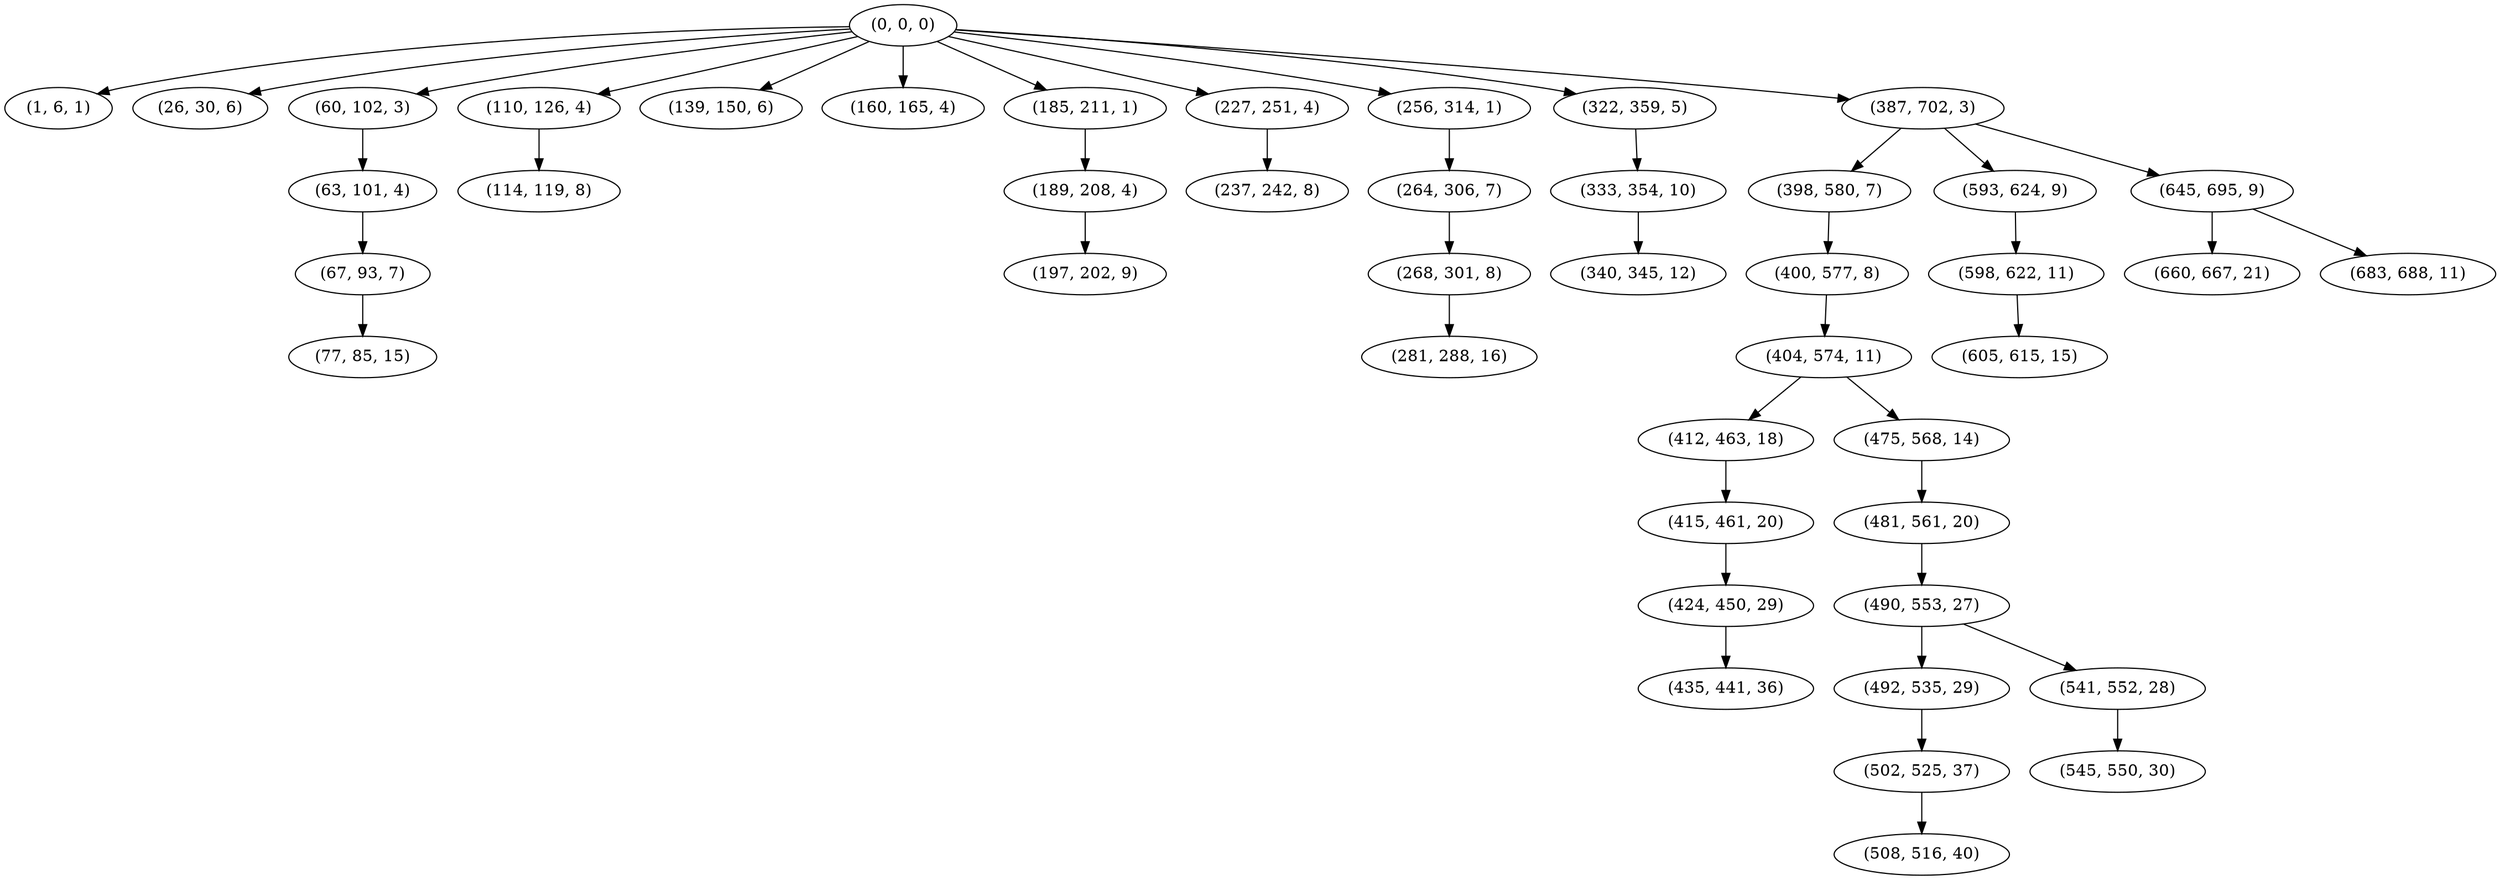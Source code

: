 digraph tree {
    "(0, 0, 0)";
    "(1, 6, 1)";
    "(26, 30, 6)";
    "(60, 102, 3)";
    "(63, 101, 4)";
    "(67, 93, 7)";
    "(77, 85, 15)";
    "(110, 126, 4)";
    "(114, 119, 8)";
    "(139, 150, 6)";
    "(160, 165, 4)";
    "(185, 211, 1)";
    "(189, 208, 4)";
    "(197, 202, 9)";
    "(227, 251, 4)";
    "(237, 242, 8)";
    "(256, 314, 1)";
    "(264, 306, 7)";
    "(268, 301, 8)";
    "(281, 288, 16)";
    "(322, 359, 5)";
    "(333, 354, 10)";
    "(340, 345, 12)";
    "(387, 702, 3)";
    "(398, 580, 7)";
    "(400, 577, 8)";
    "(404, 574, 11)";
    "(412, 463, 18)";
    "(415, 461, 20)";
    "(424, 450, 29)";
    "(435, 441, 36)";
    "(475, 568, 14)";
    "(481, 561, 20)";
    "(490, 553, 27)";
    "(492, 535, 29)";
    "(502, 525, 37)";
    "(508, 516, 40)";
    "(541, 552, 28)";
    "(545, 550, 30)";
    "(593, 624, 9)";
    "(598, 622, 11)";
    "(605, 615, 15)";
    "(645, 695, 9)";
    "(660, 667, 21)";
    "(683, 688, 11)";
    "(0, 0, 0)" -> "(1, 6, 1)";
    "(0, 0, 0)" -> "(26, 30, 6)";
    "(0, 0, 0)" -> "(60, 102, 3)";
    "(0, 0, 0)" -> "(110, 126, 4)";
    "(0, 0, 0)" -> "(139, 150, 6)";
    "(0, 0, 0)" -> "(160, 165, 4)";
    "(0, 0, 0)" -> "(185, 211, 1)";
    "(0, 0, 0)" -> "(227, 251, 4)";
    "(0, 0, 0)" -> "(256, 314, 1)";
    "(0, 0, 0)" -> "(322, 359, 5)";
    "(0, 0, 0)" -> "(387, 702, 3)";
    "(60, 102, 3)" -> "(63, 101, 4)";
    "(63, 101, 4)" -> "(67, 93, 7)";
    "(67, 93, 7)" -> "(77, 85, 15)";
    "(110, 126, 4)" -> "(114, 119, 8)";
    "(185, 211, 1)" -> "(189, 208, 4)";
    "(189, 208, 4)" -> "(197, 202, 9)";
    "(227, 251, 4)" -> "(237, 242, 8)";
    "(256, 314, 1)" -> "(264, 306, 7)";
    "(264, 306, 7)" -> "(268, 301, 8)";
    "(268, 301, 8)" -> "(281, 288, 16)";
    "(322, 359, 5)" -> "(333, 354, 10)";
    "(333, 354, 10)" -> "(340, 345, 12)";
    "(387, 702, 3)" -> "(398, 580, 7)";
    "(387, 702, 3)" -> "(593, 624, 9)";
    "(387, 702, 3)" -> "(645, 695, 9)";
    "(398, 580, 7)" -> "(400, 577, 8)";
    "(400, 577, 8)" -> "(404, 574, 11)";
    "(404, 574, 11)" -> "(412, 463, 18)";
    "(404, 574, 11)" -> "(475, 568, 14)";
    "(412, 463, 18)" -> "(415, 461, 20)";
    "(415, 461, 20)" -> "(424, 450, 29)";
    "(424, 450, 29)" -> "(435, 441, 36)";
    "(475, 568, 14)" -> "(481, 561, 20)";
    "(481, 561, 20)" -> "(490, 553, 27)";
    "(490, 553, 27)" -> "(492, 535, 29)";
    "(490, 553, 27)" -> "(541, 552, 28)";
    "(492, 535, 29)" -> "(502, 525, 37)";
    "(502, 525, 37)" -> "(508, 516, 40)";
    "(541, 552, 28)" -> "(545, 550, 30)";
    "(593, 624, 9)" -> "(598, 622, 11)";
    "(598, 622, 11)" -> "(605, 615, 15)";
    "(645, 695, 9)" -> "(660, 667, 21)";
    "(645, 695, 9)" -> "(683, 688, 11)";
}

